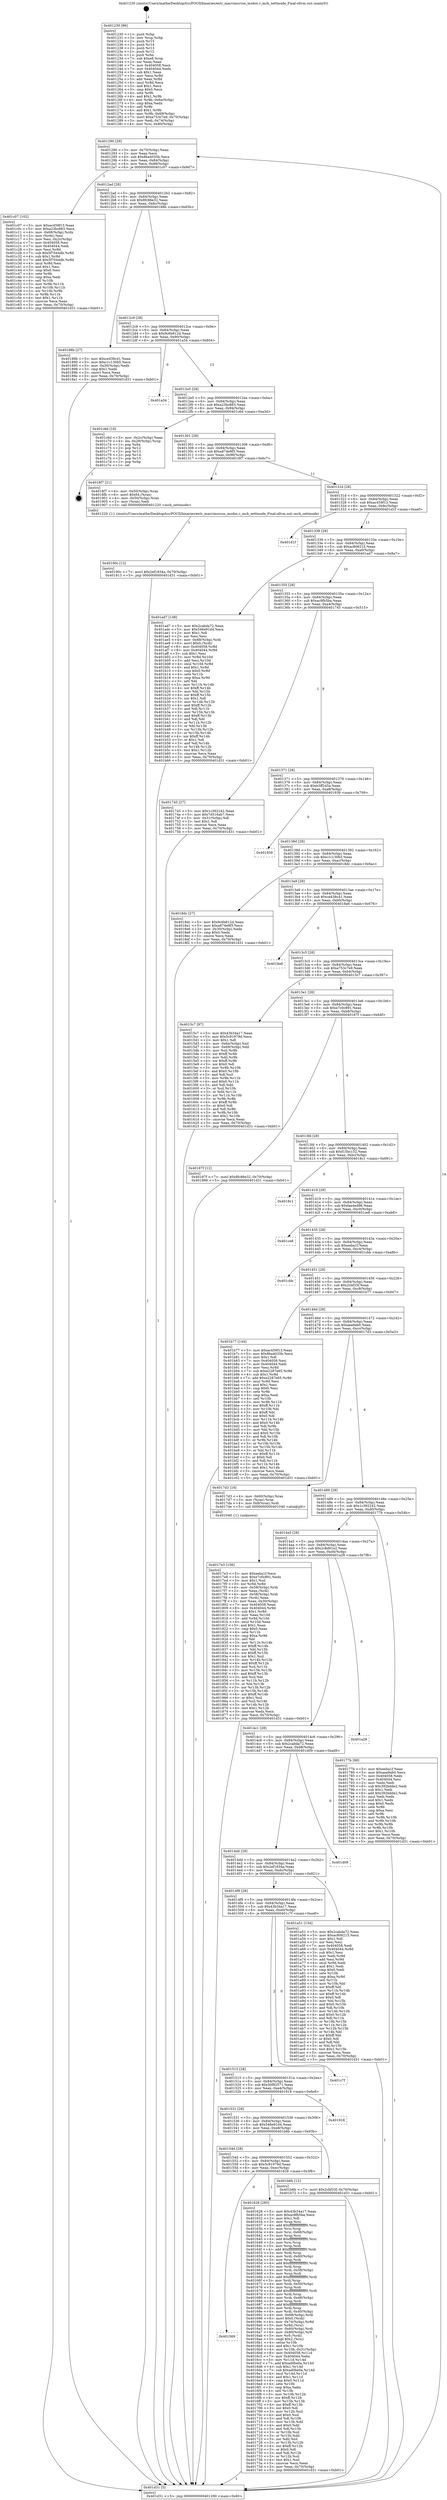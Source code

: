 digraph "0x401230" {
  label = "0x401230 (/mnt/c/Users/mathe/Desktop/tcc/POCII/binaries/extr_macvimsrcos_msdos.c_mch_settmode_Final-ollvm.out::main(0))"
  labelloc = "t"
  node[shape=record]

  Entry [label="",width=0.3,height=0.3,shape=circle,fillcolor=black,style=filled]
  "0x401290" [label="{
     0x401290 [29]\l
     | [instrs]\l
     &nbsp;&nbsp;0x401290 \<+3\>: mov -0x70(%rbp),%eax\l
     &nbsp;&nbsp;0x401293 \<+2\>: mov %eax,%ecx\l
     &nbsp;&nbsp;0x401295 \<+6\>: sub $0x8ba4035b,%ecx\l
     &nbsp;&nbsp;0x40129b \<+6\>: mov %eax,-0x84(%rbp)\l
     &nbsp;&nbsp;0x4012a1 \<+6\>: mov %ecx,-0x88(%rbp)\l
     &nbsp;&nbsp;0x4012a7 \<+6\>: je 0000000000401c07 \<main+0x9d7\>\l
  }"]
  "0x401c07" [label="{
     0x401c07 [102]\l
     | [instrs]\l
     &nbsp;&nbsp;0x401c07 \<+5\>: mov $0xac459f13,%eax\l
     &nbsp;&nbsp;0x401c0c \<+5\>: mov $0xa23bc883,%ecx\l
     &nbsp;&nbsp;0x401c11 \<+4\>: mov -0x68(%rbp),%rdx\l
     &nbsp;&nbsp;0x401c15 \<+2\>: mov (%rdx),%esi\l
     &nbsp;&nbsp;0x401c17 \<+3\>: mov %esi,-0x2c(%rbp)\l
     &nbsp;&nbsp;0x401c1a \<+7\>: mov 0x404058,%esi\l
     &nbsp;&nbsp;0x401c21 \<+7\>: mov 0x404044,%edi\l
     &nbsp;&nbsp;0x401c28 \<+3\>: mov %esi,%r8d\l
     &nbsp;&nbsp;0x401c2b \<+7\>: sub $0x5f7044db,%r8d\l
     &nbsp;&nbsp;0x401c32 \<+4\>: sub $0x1,%r8d\l
     &nbsp;&nbsp;0x401c36 \<+7\>: add $0x5f7044db,%r8d\l
     &nbsp;&nbsp;0x401c3d \<+4\>: imul %r8d,%esi\l
     &nbsp;&nbsp;0x401c41 \<+3\>: and $0x1,%esi\l
     &nbsp;&nbsp;0x401c44 \<+3\>: cmp $0x0,%esi\l
     &nbsp;&nbsp;0x401c47 \<+4\>: sete %r9b\l
     &nbsp;&nbsp;0x401c4b \<+3\>: cmp $0xa,%edi\l
     &nbsp;&nbsp;0x401c4e \<+4\>: setl %r10b\l
     &nbsp;&nbsp;0x401c52 \<+3\>: mov %r9b,%r11b\l
     &nbsp;&nbsp;0x401c55 \<+3\>: and %r10b,%r11b\l
     &nbsp;&nbsp;0x401c58 \<+3\>: xor %r10b,%r9b\l
     &nbsp;&nbsp;0x401c5b \<+3\>: or %r9b,%r11b\l
     &nbsp;&nbsp;0x401c5e \<+4\>: test $0x1,%r11b\l
     &nbsp;&nbsp;0x401c62 \<+3\>: cmovne %ecx,%eax\l
     &nbsp;&nbsp;0x401c65 \<+3\>: mov %eax,-0x70(%rbp)\l
     &nbsp;&nbsp;0x401c68 \<+5\>: jmp 0000000000401d31 \<main+0xb01\>\l
  }"]
  "0x4012ad" [label="{
     0x4012ad [28]\l
     | [instrs]\l
     &nbsp;&nbsp;0x4012ad \<+5\>: jmp 00000000004012b2 \<main+0x82\>\l
     &nbsp;&nbsp;0x4012b2 \<+6\>: mov -0x84(%rbp),%eax\l
     &nbsp;&nbsp;0x4012b8 \<+5\>: sub $0x8fc86e32,%eax\l
     &nbsp;&nbsp;0x4012bd \<+6\>: mov %eax,-0x8c(%rbp)\l
     &nbsp;&nbsp;0x4012c3 \<+6\>: je 000000000040188b \<main+0x65b\>\l
  }"]
  Exit [label="",width=0.3,height=0.3,shape=circle,fillcolor=black,style=filled,peripheries=2]
  "0x40188b" [label="{
     0x40188b [27]\l
     | [instrs]\l
     &nbsp;&nbsp;0x40188b \<+5\>: mov $0xce438c41,%eax\l
     &nbsp;&nbsp;0x401890 \<+5\>: mov $0xc1c130b5,%ecx\l
     &nbsp;&nbsp;0x401895 \<+3\>: mov -0x30(%rbp),%edx\l
     &nbsp;&nbsp;0x401898 \<+3\>: cmp $0x1,%edx\l
     &nbsp;&nbsp;0x40189b \<+3\>: cmovl %ecx,%eax\l
     &nbsp;&nbsp;0x40189e \<+3\>: mov %eax,-0x70(%rbp)\l
     &nbsp;&nbsp;0x4018a1 \<+5\>: jmp 0000000000401d31 \<main+0xb01\>\l
  }"]
  "0x4012c9" [label="{
     0x4012c9 [28]\l
     | [instrs]\l
     &nbsp;&nbsp;0x4012c9 \<+5\>: jmp 00000000004012ce \<main+0x9e\>\l
     &nbsp;&nbsp;0x4012ce \<+6\>: mov -0x84(%rbp),%eax\l
     &nbsp;&nbsp;0x4012d4 \<+5\>: sub $0x9c6b812d,%eax\l
     &nbsp;&nbsp;0x4012d9 \<+6\>: mov %eax,-0x90(%rbp)\l
     &nbsp;&nbsp;0x4012df \<+6\>: je 0000000000401a34 \<main+0x804\>\l
  }"]
  "0x40190c" [label="{
     0x40190c [12]\l
     | [instrs]\l
     &nbsp;&nbsp;0x40190c \<+7\>: movl $0x2ef1834a,-0x70(%rbp)\l
     &nbsp;&nbsp;0x401913 \<+5\>: jmp 0000000000401d31 \<main+0xb01\>\l
  }"]
  "0x401a34" [label="{
     0x401a34\l
  }", style=dashed]
  "0x4012e5" [label="{
     0x4012e5 [28]\l
     | [instrs]\l
     &nbsp;&nbsp;0x4012e5 \<+5\>: jmp 00000000004012ea \<main+0xba\>\l
     &nbsp;&nbsp;0x4012ea \<+6\>: mov -0x84(%rbp),%eax\l
     &nbsp;&nbsp;0x4012f0 \<+5\>: sub $0xa23bc883,%eax\l
     &nbsp;&nbsp;0x4012f5 \<+6\>: mov %eax,-0x94(%rbp)\l
     &nbsp;&nbsp;0x4012fb \<+6\>: je 0000000000401c6d \<main+0xa3d\>\l
  }"]
  "0x4017e3" [label="{
     0x4017e3 [156]\l
     | [instrs]\l
     &nbsp;&nbsp;0x4017e3 \<+5\>: mov $0xeeba1f,%ecx\l
     &nbsp;&nbsp;0x4017e8 \<+5\>: mov $0xe7c0c891,%edx\l
     &nbsp;&nbsp;0x4017ed \<+3\>: mov $0x1,%sil\l
     &nbsp;&nbsp;0x4017f0 \<+3\>: xor %r8d,%r8d\l
     &nbsp;&nbsp;0x4017f3 \<+4\>: mov -0x58(%rbp),%rdi\l
     &nbsp;&nbsp;0x4017f7 \<+2\>: mov %eax,(%rdi)\l
     &nbsp;&nbsp;0x4017f9 \<+4\>: mov -0x58(%rbp),%rdi\l
     &nbsp;&nbsp;0x4017fd \<+2\>: mov (%rdi),%eax\l
     &nbsp;&nbsp;0x4017ff \<+3\>: mov %eax,-0x30(%rbp)\l
     &nbsp;&nbsp;0x401802 \<+7\>: mov 0x404058,%eax\l
     &nbsp;&nbsp;0x401809 \<+8\>: mov 0x404044,%r9d\l
     &nbsp;&nbsp;0x401811 \<+4\>: sub $0x1,%r8d\l
     &nbsp;&nbsp;0x401815 \<+3\>: mov %eax,%r10d\l
     &nbsp;&nbsp;0x401818 \<+3\>: add %r8d,%r10d\l
     &nbsp;&nbsp;0x40181b \<+4\>: imul %r10d,%eax\l
     &nbsp;&nbsp;0x40181f \<+3\>: and $0x1,%eax\l
     &nbsp;&nbsp;0x401822 \<+3\>: cmp $0x0,%eax\l
     &nbsp;&nbsp;0x401825 \<+4\>: sete %r11b\l
     &nbsp;&nbsp;0x401829 \<+4\>: cmp $0xa,%r9d\l
     &nbsp;&nbsp;0x40182d \<+3\>: setl %bl\l
     &nbsp;&nbsp;0x401830 \<+3\>: mov %r11b,%r14b\l
     &nbsp;&nbsp;0x401833 \<+4\>: xor $0xff,%r14b\l
     &nbsp;&nbsp;0x401837 \<+3\>: mov %bl,%r15b\l
     &nbsp;&nbsp;0x40183a \<+4\>: xor $0xff,%r15b\l
     &nbsp;&nbsp;0x40183e \<+4\>: xor $0x1,%sil\l
     &nbsp;&nbsp;0x401842 \<+3\>: mov %r14b,%r12b\l
     &nbsp;&nbsp;0x401845 \<+4\>: and $0xff,%r12b\l
     &nbsp;&nbsp;0x401849 \<+3\>: and %sil,%r11b\l
     &nbsp;&nbsp;0x40184c \<+3\>: mov %r15b,%r13b\l
     &nbsp;&nbsp;0x40184f \<+4\>: and $0xff,%r13b\l
     &nbsp;&nbsp;0x401853 \<+3\>: and %sil,%bl\l
     &nbsp;&nbsp;0x401856 \<+3\>: or %r11b,%r12b\l
     &nbsp;&nbsp;0x401859 \<+3\>: or %bl,%r13b\l
     &nbsp;&nbsp;0x40185c \<+3\>: xor %r13b,%r12b\l
     &nbsp;&nbsp;0x40185f \<+3\>: or %r15b,%r14b\l
     &nbsp;&nbsp;0x401862 \<+4\>: xor $0xff,%r14b\l
     &nbsp;&nbsp;0x401866 \<+4\>: or $0x1,%sil\l
     &nbsp;&nbsp;0x40186a \<+3\>: and %sil,%r14b\l
     &nbsp;&nbsp;0x40186d \<+3\>: or %r14b,%r12b\l
     &nbsp;&nbsp;0x401870 \<+4\>: test $0x1,%r12b\l
     &nbsp;&nbsp;0x401874 \<+3\>: cmovne %edx,%ecx\l
     &nbsp;&nbsp;0x401877 \<+3\>: mov %ecx,-0x70(%rbp)\l
     &nbsp;&nbsp;0x40187a \<+5\>: jmp 0000000000401d31 \<main+0xb01\>\l
  }"]
  "0x401c6d" [label="{
     0x401c6d [18]\l
     | [instrs]\l
     &nbsp;&nbsp;0x401c6d \<+3\>: mov -0x2c(%rbp),%eax\l
     &nbsp;&nbsp;0x401c70 \<+4\>: lea -0x28(%rbp),%rsp\l
     &nbsp;&nbsp;0x401c74 \<+1\>: pop %rbx\l
     &nbsp;&nbsp;0x401c75 \<+2\>: pop %r12\l
     &nbsp;&nbsp;0x401c77 \<+2\>: pop %r13\l
     &nbsp;&nbsp;0x401c79 \<+2\>: pop %r14\l
     &nbsp;&nbsp;0x401c7b \<+2\>: pop %r15\l
     &nbsp;&nbsp;0x401c7d \<+1\>: pop %rbp\l
     &nbsp;&nbsp;0x401c7e \<+1\>: ret\l
  }"]
  "0x401301" [label="{
     0x401301 [28]\l
     | [instrs]\l
     &nbsp;&nbsp;0x401301 \<+5\>: jmp 0000000000401306 \<main+0xd6\>\l
     &nbsp;&nbsp;0x401306 \<+6\>: mov -0x84(%rbp),%eax\l
     &nbsp;&nbsp;0x40130c \<+5\>: sub $0xa874e9f3,%eax\l
     &nbsp;&nbsp;0x401311 \<+6\>: mov %eax,-0x98(%rbp)\l
     &nbsp;&nbsp;0x401317 \<+6\>: je 00000000004018f7 \<main+0x6c7\>\l
  }"]
  "0x401569" [label="{
     0x401569\l
  }", style=dashed]
  "0x4018f7" [label="{
     0x4018f7 [21]\l
     | [instrs]\l
     &nbsp;&nbsp;0x4018f7 \<+4\>: mov -0x50(%rbp),%rax\l
     &nbsp;&nbsp;0x4018fb \<+6\>: movl $0x64,(%rax)\l
     &nbsp;&nbsp;0x401901 \<+4\>: mov -0x50(%rbp),%rax\l
     &nbsp;&nbsp;0x401905 \<+2\>: mov (%rax),%edi\l
     &nbsp;&nbsp;0x401907 \<+5\>: call 0000000000401220 \<mch_settmode\>\l
     | [calls]\l
     &nbsp;&nbsp;0x401220 \{1\} (/mnt/c/Users/mathe/Desktop/tcc/POCII/binaries/extr_macvimsrcos_msdos.c_mch_settmode_Final-ollvm.out::mch_settmode)\l
  }"]
  "0x40131d" [label="{
     0x40131d [28]\l
     | [instrs]\l
     &nbsp;&nbsp;0x40131d \<+5\>: jmp 0000000000401322 \<main+0xf2\>\l
     &nbsp;&nbsp;0x401322 \<+6\>: mov -0x84(%rbp),%eax\l
     &nbsp;&nbsp;0x401328 \<+5\>: sub $0xac459f13,%eax\l
     &nbsp;&nbsp;0x40132d \<+6\>: mov %eax,-0x9c(%rbp)\l
     &nbsp;&nbsp;0x401333 \<+6\>: je 0000000000401d1f \<main+0xaef\>\l
  }"]
  "0x401628" [label="{
     0x401628 [285]\l
     | [instrs]\l
     &nbsp;&nbsp;0x401628 \<+5\>: mov $0x43b34a17,%eax\l
     &nbsp;&nbsp;0x40162d \<+5\>: mov $0xac9fb5ba,%ecx\l
     &nbsp;&nbsp;0x401632 \<+2\>: mov $0x1,%dl\l
     &nbsp;&nbsp;0x401634 \<+3\>: mov %rsp,%rsi\l
     &nbsp;&nbsp;0x401637 \<+4\>: add $0xfffffffffffffff0,%rsi\l
     &nbsp;&nbsp;0x40163b \<+3\>: mov %rsi,%rsp\l
     &nbsp;&nbsp;0x40163e \<+4\>: mov %rsi,-0x68(%rbp)\l
     &nbsp;&nbsp;0x401642 \<+3\>: mov %rsp,%rsi\l
     &nbsp;&nbsp;0x401645 \<+4\>: add $0xfffffffffffffff0,%rsi\l
     &nbsp;&nbsp;0x401649 \<+3\>: mov %rsi,%rsp\l
     &nbsp;&nbsp;0x40164c \<+3\>: mov %rsp,%rdi\l
     &nbsp;&nbsp;0x40164f \<+4\>: add $0xfffffffffffffff0,%rdi\l
     &nbsp;&nbsp;0x401653 \<+3\>: mov %rdi,%rsp\l
     &nbsp;&nbsp;0x401656 \<+4\>: mov %rdi,-0x60(%rbp)\l
     &nbsp;&nbsp;0x40165a \<+3\>: mov %rsp,%rdi\l
     &nbsp;&nbsp;0x40165d \<+4\>: add $0xfffffffffffffff0,%rdi\l
     &nbsp;&nbsp;0x401661 \<+3\>: mov %rdi,%rsp\l
     &nbsp;&nbsp;0x401664 \<+4\>: mov %rdi,-0x58(%rbp)\l
     &nbsp;&nbsp;0x401668 \<+3\>: mov %rsp,%rdi\l
     &nbsp;&nbsp;0x40166b \<+4\>: add $0xfffffffffffffff0,%rdi\l
     &nbsp;&nbsp;0x40166f \<+3\>: mov %rdi,%rsp\l
     &nbsp;&nbsp;0x401672 \<+4\>: mov %rdi,-0x50(%rbp)\l
     &nbsp;&nbsp;0x401676 \<+3\>: mov %rsp,%rdi\l
     &nbsp;&nbsp;0x401679 \<+4\>: add $0xfffffffffffffff0,%rdi\l
     &nbsp;&nbsp;0x40167d \<+3\>: mov %rdi,%rsp\l
     &nbsp;&nbsp;0x401680 \<+4\>: mov %rdi,-0x48(%rbp)\l
     &nbsp;&nbsp;0x401684 \<+3\>: mov %rsp,%rdi\l
     &nbsp;&nbsp;0x401687 \<+4\>: add $0xfffffffffffffff0,%rdi\l
     &nbsp;&nbsp;0x40168b \<+3\>: mov %rdi,%rsp\l
     &nbsp;&nbsp;0x40168e \<+4\>: mov %rdi,-0x40(%rbp)\l
     &nbsp;&nbsp;0x401692 \<+4\>: mov -0x68(%rbp),%rdi\l
     &nbsp;&nbsp;0x401696 \<+6\>: movl $0x0,(%rdi)\l
     &nbsp;&nbsp;0x40169c \<+4\>: mov -0x74(%rbp),%r8d\l
     &nbsp;&nbsp;0x4016a0 \<+3\>: mov %r8d,(%rsi)\l
     &nbsp;&nbsp;0x4016a3 \<+4\>: mov -0x60(%rbp),%rdi\l
     &nbsp;&nbsp;0x4016a7 \<+4\>: mov -0x80(%rbp),%r9\l
     &nbsp;&nbsp;0x4016ab \<+3\>: mov %r9,(%rdi)\l
     &nbsp;&nbsp;0x4016ae \<+3\>: cmpl $0x2,(%rsi)\l
     &nbsp;&nbsp;0x4016b1 \<+4\>: setne %r10b\l
     &nbsp;&nbsp;0x4016b5 \<+4\>: and $0x1,%r10b\l
     &nbsp;&nbsp;0x4016b9 \<+4\>: mov %r10b,-0x31(%rbp)\l
     &nbsp;&nbsp;0x4016bd \<+8\>: mov 0x404058,%r11d\l
     &nbsp;&nbsp;0x4016c5 \<+7\>: mov 0x404044,%ebx\l
     &nbsp;&nbsp;0x4016cc \<+3\>: mov %r11d,%r14d\l
     &nbsp;&nbsp;0x4016cf \<+7\>: add $0xad0be0a,%r14d\l
     &nbsp;&nbsp;0x4016d6 \<+4\>: sub $0x1,%r14d\l
     &nbsp;&nbsp;0x4016da \<+7\>: sub $0xad0be0a,%r14d\l
     &nbsp;&nbsp;0x4016e1 \<+4\>: imul %r14d,%r11d\l
     &nbsp;&nbsp;0x4016e5 \<+4\>: and $0x1,%r11d\l
     &nbsp;&nbsp;0x4016e9 \<+4\>: cmp $0x0,%r11d\l
     &nbsp;&nbsp;0x4016ed \<+4\>: sete %r10b\l
     &nbsp;&nbsp;0x4016f1 \<+3\>: cmp $0xa,%ebx\l
     &nbsp;&nbsp;0x4016f4 \<+4\>: setl %r15b\l
     &nbsp;&nbsp;0x4016f8 \<+3\>: mov %r10b,%r12b\l
     &nbsp;&nbsp;0x4016fb \<+4\>: xor $0xff,%r12b\l
     &nbsp;&nbsp;0x4016ff \<+3\>: mov %r15b,%r13b\l
     &nbsp;&nbsp;0x401702 \<+4\>: xor $0xff,%r13b\l
     &nbsp;&nbsp;0x401706 \<+3\>: xor $0x0,%dl\l
     &nbsp;&nbsp;0x401709 \<+3\>: mov %r12b,%sil\l
     &nbsp;&nbsp;0x40170c \<+4\>: and $0x0,%sil\l
     &nbsp;&nbsp;0x401710 \<+3\>: and %dl,%r10b\l
     &nbsp;&nbsp;0x401713 \<+3\>: mov %r13b,%dil\l
     &nbsp;&nbsp;0x401716 \<+4\>: and $0x0,%dil\l
     &nbsp;&nbsp;0x40171a \<+3\>: and %dl,%r15b\l
     &nbsp;&nbsp;0x40171d \<+3\>: or %r10b,%sil\l
     &nbsp;&nbsp;0x401720 \<+3\>: or %r15b,%dil\l
     &nbsp;&nbsp;0x401723 \<+3\>: xor %dil,%sil\l
     &nbsp;&nbsp;0x401726 \<+3\>: or %r13b,%r12b\l
     &nbsp;&nbsp;0x401729 \<+4\>: xor $0xff,%r12b\l
     &nbsp;&nbsp;0x40172d \<+3\>: or $0x0,%dl\l
     &nbsp;&nbsp;0x401730 \<+3\>: and %dl,%r12b\l
     &nbsp;&nbsp;0x401733 \<+3\>: or %r12b,%sil\l
     &nbsp;&nbsp;0x401736 \<+4\>: test $0x1,%sil\l
     &nbsp;&nbsp;0x40173a \<+3\>: cmovne %ecx,%eax\l
     &nbsp;&nbsp;0x40173d \<+3\>: mov %eax,-0x70(%rbp)\l
     &nbsp;&nbsp;0x401740 \<+5\>: jmp 0000000000401d31 \<main+0xb01\>\l
  }"]
  "0x401d1f" [label="{
     0x401d1f\l
  }", style=dashed]
  "0x401339" [label="{
     0x401339 [28]\l
     | [instrs]\l
     &nbsp;&nbsp;0x401339 \<+5\>: jmp 000000000040133e \<main+0x10e\>\l
     &nbsp;&nbsp;0x40133e \<+6\>: mov -0x84(%rbp),%eax\l
     &nbsp;&nbsp;0x401344 \<+5\>: sub $0xac806215,%eax\l
     &nbsp;&nbsp;0x401349 \<+6\>: mov %eax,-0xa0(%rbp)\l
     &nbsp;&nbsp;0x40134f \<+6\>: je 0000000000401ad7 \<main+0x8a7\>\l
  }"]
  "0x40154d" [label="{
     0x40154d [28]\l
     | [instrs]\l
     &nbsp;&nbsp;0x40154d \<+5\>: jmp 0000000000401552 \<main+0x322\>\l
     &nbsp;&nbsp;0x401552 \<+6\>: mov -0x84(%rbp),%eax\l
     &nbsp;&nbsp;0x401558 \<+5\>: sub $0x5c91979d,%eax\l
     &nbsp;&nbsp;0x40155d \<+6\>: mov %eax,-0xec(%rbp)\l
     &nbsp;&nbsp;0x401563 \<+6\>: je 0000000000401628 \<main+0x3f8\>\l
  }"]
  "0x401ad7" [label="{
     0x401ad7 [148]\l
     | [instrs]\l
     &nbsp;&nbsp;0x401ad7 \<+5\>: mov $0x2cabda72,%eax\l
     &nbsp;&nbsp;0x401adc \<+5\>: mov $0x546e91d4,%ecx\l
     &nbsp;&nbsp;0x401ae1 \<+2\>: mov $0x1,%dl\l
     &nbsp;&nbsp;0x401ae3 \<+2\>: xor %esi,%esi\l
     &nbsp;&nbsp;0x401ae5 \<+4\>: mov -0x68(%rbp),%rdi\l
     &nbsp;&nbsp;0x401ae9 \<+6\>: movl $0x0,(%rdi)\l
     &nbsp;&nbsp;0x401aef \<+8\>: mov 0x404058,%r8d\l
     &nbsp;&nbsp;0x401af7 \<+8\>: mov 0x404044,%r9d\l
     &nbsp;&nbsp;0x401aff \<+3\>: sub $0x1,%esi\l
     &nbsp;&nbsp;0x401b02 \<+3\>: mov %r8d,%r10d\l
     &nbsp;&nbsp;0x401b05 \<+3\>: add %esi,%r10d\l
     &nbsp;&nbsp;0x401b08 \<+4\>: imul %r10d,%r8d\l
     &nbsp;&nbsp;0x401b0c \<+4\>: and $0x1,%r8d\l
     &nbsp;&nbsp;0x401b10 \<+4\>: cmp $0x0,%r8d\l
     &nbsp;&nbsp;0x401b14 \<+4\>: sete %r11b\l
     &nbsp;&nbsp;0x401b18 \<+4\>: cmp $0xa,%r9d\l
     &nbsp;&nbsp;0x401b1c \<+3\>: setl %bl\l
     &nbsp;&nbsp;0x401b1f \<+3\>: mov %r11b,%r14b\l
     &nbsp;&nbsp;0x401b22 \<+4\>: xor $0xff,%r14b\l
     &nbsp;&nbsp;0x401b26 \<+3\>: mov %bl,%r15b\l
     &nbsp;&nbsp;0x401b29 \<+4\>: xor $0xff,%r15b\l
     &nbsp;&nbsp;0x401b2d \<+3\>: xor $0x1,%dl\l
     &nbsp;&nbsp;0x401b30 \<+3\>: mov %r14b,%r12b\l
     &nbsp;&nbsp;0x401b33 \<+4\>: and $0xff,%r12b\l
     &nbsp;&nbsp;0x401b37 \<+3\>: and %dl,%r11b\l
     &nbsp;&nbsp;0x401b3a \<+3\>: mov %r15b,%r13b\l
     &nbsp;&nbsp;0x401b3d \<+4\>: and $0xff,%r13b\l
     &nbsp;&nbsp;0x401b41 \<+2\>: and %dl,%bl\l
     &nbsp;&nbsp;0x401b43 \<+3\>: or %r11b,%r12b\l
     &nbsp;&nbsp;0x401b46 \<+3\>: or %bl,%r13b\l
     &nbsp;&nbsp;0x401b49 \<+3\>: xor %r13b,%r12b\l
     &nbsp;&nbsp;0x401b4c \<+3\>: or %r15b,%r14b\l
     &nbsp;&nbsp;0x401b4f \<+4\>: xor $0xff,%r14b\l
     &nbsp;&nbsp;0x401b53 \<+3\>: or $0x1,%dl\l
     &nbsp;&nbsp;0x401b56 \<+3\>: and %dl,%r14b\l
     &nbsp;&nbsp;0x401b59 \<+3\>: or %r14b,%r12b\l
     &nbsp;&nbsp;0x401b5c \<+4\>: test $0x1,%r12b\l
     &nbsp;&nbsp;0x401b60 \<+3\>: cmovne %ecx,%eax\l
     &nbsp;&nbsp;0x401b63 \<+3\>: mov %eax,-0x70(%rbp)\l
     &nbsp;&nbsp;0x401b66 \<+5\>: jmp 0000000000401d31 \<main+0xb01\>\l
  }"]
  "0x401355" [label="{
     0x401355 [28]\l
     | [instrs]\l
     &nbsp;&nbsp;0x401355 \<+5\>: jmp 000000000040135a \<main+0x12a\>\l
     &nbsp;&nbsp;0x40135a \<+6\>: mov -0x84(%rbp),%eax\l
     &nbsp;&nbsp;0x401360 \<+5\>: sub $0xac9fb5ba,%eax\l
     &nbsp;&nbsp;0x401365 \<+6\>: mov %eax,-0xa4(%rbp)\l
     &nbsp;&nbsp;0x40136b \<+6\>: je 0000000000401745 \<main+0x515\>\l
  }"]
  "0x401b6b" [label="{
     0x401b6b [12]\l
     | [instrs]\l
     &nbsp;&nbsp;0x401b6b \<+7\>: movl $0x2cbf33f,-0x70(%rbp)\l
     &nbsp;&nbsp;0x401b72 \<+5\>: jmp 0000000000401d31 \<main+0xb01\>\l
  }"]
  "0x401745" [label="{
     0x401745 [27]\l
     | [instrs]\l
     &nbsp;&nbsp;0x401745 \<+5\>: mov $0x1c392242,%eax\l
     &nbsp;&nbsp;0x40174a \<+5\>: mov $0x7d516ab7,%ecx\l
     &nbsp;&nbsp;0x40174f \<+3\>: mov -0x31(%rbp),%dl\l
     &nbsp;&nbsp;0x401752 \<+3\>: test $0x1,%dl\l
     &nbsp;&nbsp;0x401755 \<+3\>: cmovne %ecx,%eax\l
     &nbsp;&nbsp;0x401758 \<+3\>: mov %eax,-0x70(%rbp)\l
     &nbsp;&nbsp;0x40175b \<+5\>: jmp 0000000000401d31 \<main+0xb01\>\l
  }"]
  "0x401371" [label="{
     0x401371 [28]\l
     | [instrs]\l
     &nbsp;&nbsp;0x401371 \<+5\>: jmp 0000000000401376 \<main+0x146\>\l
     &nbsp;&nbsp;0x401376 \<+6\>: mov -0x84(%rbp),%eax\l
     &nbsp;&nbsp;0x40137c \<+5\>: sub $0xb3ff245a,%eax\l
     &nbsp;&nbsp;0x401381 \<+6\>: mov %eax,-0xa8(%rbp)\l
     &nbsp;&nbsp;0x401387 \<+6\>: je 0000000000401939 \<main+0x709\>\l
  }"]
  "0x401531" [label="{
     0x401531 [28]\l
     | [instrs]\l
     &nbsp;&nbsp;0x401531 \<+5\>: jmp 0000000000401536 \<main+0x306\>\l
     &nbsp;&nbsp;0x401536 \<+6\>: mov -0x84(%rbp),%eax\l
     &nbsp;&nbsp;0x40153c \<+5\>: sub $0x546e91d4,%eax\l
     &nbsp;&nbsp;0x401541 \<+6\>: mov %eax,-0xe8(%rbp)\l
     &nbsp;&nbsp;0x401547 \<+6\>: je 0000000000401b6b \<main+0x93b\>\l
  }"]
  "0x401939" [label="{
     0x401939\l
  }", style=dashed]
  "0x40138d" [label="{
     0x40138d [28]\l
     | [instrs]\l
     &nbsp;&nbsp;0x40138d \<+5\>: jmp 0000000000401392 \<main+0x162\>\l
     &nbsp;&nbsp;0x401392 \<+6\>: mov -0x84(%rbp),%eax\l
     &nbsp;&nbsp;0x401398 \<+5\>: sub $0xc1c130b5,%eax\l
     &nbsp;&nbsp;0x40139d \<+6\>: mov %eax,-0xac(%rbp)\l
     &nbsp;&nbsp;0x4013a3 \<+6\>: je 00000000004018dc \<main+0x6ac\>\l
  }"]
  "0x401918" [label="{
     0x401918\l
  }", style=dashed]
  "0x4018dc" [label="{
     0x4018dc [27]\l
     | [instrs]\l
     &nbsp;&nbsp;0x4018dc \<+5\>: mov $0x9c6b812d,%eax\l
     &nbsp;&nbsp;0x4018e1 \<+5\>: mov $0xa874e9f3,%ecx\l
     &nbsp;&nbsp;0x4018e6 \<+3\>: mov -0x30(%rbp),%edx\l
     &nbsp;&nbsp;0x4018e9 \<+3\>: cmp $0x0,%edx\l
     &nbsp;&nbsp;0x4018ec \<+3\>: cmove %ecx,%eax\l
     &nbsp;&nbsp;0x4018ef \<+3\>: mov %eax,-0x70(%rbp)\l
     &nbsp;&nbsp;0x4018f2 \<+5\>: jmp 0000000000401d31 \<main+0xb01\>\l
  }"]
  "0x4013a9" [label="{
     0x4013a9 [28]\l
     | [instrs]\l
     &nbsp;&nbsp;0x4013a9 \<+5\>: jmp 00000000004013ae \<main+0x17e\>\l
     &nbsp;&nbsp;0x4013ae \<+6\>: mov -0x84(%rbp),%eax\l
     &nbsp;&nbsp;0x4013b4 \<+5\>: sub $0xce438c41,%eax\l
     &nbsp;&nbsp;0x4013b9 \<+6\>: mov %eax,-0xb0(%rbp)\l
     &nbsp;&nbsp;0x4013bf \<+6\>: je 00000000004018a6 \<main+0x676\>\l
  }"]
  "0x401515" [label="{
     0x401515 [28]\l
     | [instrs]\l
     &nbsp;&nbsp;0x401515 \<+5\>: jmp 000000000040151a \<main+0x2ea\>\l
     &nbsp;&nbsp;0x40151a \<+6\>: mov -0x84(%rbp),%eax\l
     &nbsp;&nbsp;0x401520 \<+5\>: sub $0x50f92571,%eax\l
     &nbsp;&nbsp;0x401525 \<+6\>: mov %eax,-0xe4(%rbp)\l
     &nbsp;&nbsp;0x40152b \<+6\>: je 0000000000401918 \<main+0x6e8\>\l
  }"]
  "0x4018a6" [label="{
     0x4018a6\l
  }", style=dashed]
  "0x4013c5" [label="{
     0x4013c5 [28]\l
     | [instrs]\l
     &nbsp;&nbsp;0x4013c5 \<+5\>: jmp 00000000004013ca \<main+0x19a\>\l
     &nbsp;&nbsp;0x4013ca \<+6\>: mov -0x84(%rbp),%eax\l
     &nbsp;&nbsp;0x4013d0 \<+5\>: sub $0xe753c7e9,%eax\l
     &nbsp;&nbsp;0x4013d5 \<+6\>: mov %eax,-0xb4(%rbp)\l
     &nbsp;&nbsp;0x4013db \<+6\>: je 00000000004015c7 \<main+0x397\>\l
  }"]
  "0x401c7f" [label="{
     0x401c7f\l
  }", style=dashed]
  "0x4015c7" [label="{
     0x4015c7 [97]\l
     | [instrs]\l
     &nbsp;&nbsp;0x4015c7 \<+5\>: mov $0x43b34a17,%eax\l
     &nbsp;&nbsp;0x4015cc \<+5\>: mov $0x5c91979d,%ecx\l
     &nbsp;&nbsp;0x4015d1 \<+2\>: mov $0x1,%dl\l
     &nbsp;&nbsp;0x4015d3 \<+4\>: mov -0x6a(%rbp),%sil\l
     &nbsp;&nbsp;0x4015d7 \<+4\>: mov -0x69(%rbp),%dil\l
     &nbsp;&nbsp;0x4015db \<+3\>: mov %sil,%r8b\l
     &nbsp;&nbsp;0x4015de \<+4\>: xor $0xff,%r8b\l
     &nbsp;&nbsp;0x4015e2 \<+3\>: mov %dil,%r9b\l
     &nbsp;&nbsp;0x4015e5 \<+4\>: xor $0xff,%r9b\l
     &nbsp;&nbsp;0x4015e9 \<+3\>: xor $0x0,%dl\l
     &nbsp;&nbsp;0x4015ec \<+3\>: mov %r8b,%r10b\l
     &nbsp;&nbsp;0x4015ef \<+4\>: and $0x0,%r10b\l
     &nbsp;&nbsp;0x4015f3 \<+3\>: and %dl,%sil\l
     &nbsp;&nbsp;0x4015f6 \<+3\>: mov %r9b,%r11b\l
     &nbsp;&nbsp;0x4015f9 \<+4\>: and $0x0,%r11b\l
     &nbsp;&nbsp;0x4015fd \<+3\>: and %dl,%dil\l
     &nbsp;&nbsp;0x401600 \<+3\>: or %sil,%r10b\l
     &nbsp;&nbsp;0x401603 \<+3\>: or %dil,%r11b\l
     &nbsp;&nbsp;0x401606 \<+3\>: xor %r11b,%r10b\l
     &nbsp;&nbsp;0x401609 \<+3\>: or %r9b,%r8b\l
     &nbsp;&nbsp;0x40160c \<+4\>: xor $0xff,%r8b\l
     &nbsp;&nbsp;0x401610 \<+3\>: or $0x0,%dl\l
     &nbsp;&nbsp;0x401613 \<+3\>: and %dl,%r8b\l
     &nbsp;&nbsp;0x401616 \<+3\>: or %r8b,%r10b\l
     &nbsp;&nbsp;0x401619 \<+4\>: test $0x1,%r10b\l
     &nbsp;&nbsp;0x40161d \<+3\>: cmovne %ecx,%eax\l
     &nbsp;&nbsp;0x401620 \<+3\>: mov %eax,-0x70(%rbp)\l
     &nbsp;&nbsp;0x401623 \<+5\>: jmp 0000000000401d31 \<main+0xb01\>\l
  }"]
  "0x4013e1" [label="{
     0x4013e1 [28]\l
     | [instrs]\l
     &nbsp;&nbsp;0x4013e1 \<+5\>: jmp 00000000004013e6 \<main+0x1b6\>\l
     &nbsp;&nbsp;0x4013e6 \<+6\>: mov -0x84(%rbp),%eax\l
     &nbsp;&nbsp;0x4013ec \<+5\>: sub $0xe7c0c891,%eax\l
     &nbsp;&nbsp;0x4013f1 \<+6\>: mov %eax,-0xb8(%rbp)\l
     &nbsp;&nbsp;0x4013f7 \<+6\>: je 000000000040187f \<main+0x64f\>\l
  }"]
  "0x401d31" [label="{
     0x401d31 [5]\l
     | [instrs]\l
     &nbsp;&nbsp;0x401d31 \<+5\>: jmp 0000000000401290 \<main+0x60\>\l
  }"]
  "0x401230" [label="{
     0x401230 [96]\l
     | [instrs]\l
     &nbsp;&nbsp;0x401230 \<+1\>: push %rbp\l
     &nbsp;&nbsp;0x401231 \<+3\>: mov %rsp,%rbp\l
     &nbsp;&nbsp;0x401234 \<+2\>: push %r15\l
     &nbsp;&nbsp;0x401236 \<+2\>: push %r14\l
     &nbsp;&nbsp;0x401238 \<+2\>: push %r13\l
     &nbsp;&nbsp;0x40123a \<+2\>: push %r12\l
     &nbsp;&nbsp;0x40123c \<+1\>: push %rbx\l
     &nbsp;&nbsp;0x40123d \<+7\>: sub $0xe8,%rsp\l
     &nbsp;&nbsp;0x401244 \<+2\>: xor %eax,%eax\l
     &nbsp;&nbsp;0x401246 \<+7\>: mov 0x404058,%ecx\l
     &nbsp;&nbsp;0x40124d \<+7\>: mov 0x404044,%edx\l
     &nbsp;&nbsp;0x401254 \<+3\>: sub $0x1,%eax\l
     &nbsp;&nbsp;0x401257 \<+3\>: mov %ecx,%r8d\l
     &nbsp;&nbsp;0x40125a \<+3\>: add %eax,%r8d\l
     &nbsp;&nbsp;0x40125d \<+4\>: imul %r8d,%ecx\l
     &nbsp;&nbsp;0x401261 \<+3\>: and $0x1,%ecx\l
     &nbsp;&nbsp;0x401264 \<+3\>: cmp $0x0,%ecx\l
     &nbsp;&nbsp;0x401267 \<+4\>: sete %r9b\l
     &nbsp;&nbsp;0x40126b \<+4\>: and $0x1,%r9b\l
     &nbsp;&nbsp;0x40126f \<+4\>: mov %r9b,-0x6a(%rbp)\l
     &nbsp;&nbsp;0x401273 \<+3\>: cmp $0xa,%edx\l
     &nbsp;&nbsp;0x401276 \<+4\>: setl %r9b\l
     &nbsp;&nbsp;0x40127a \<+4\>: and $0x1,%r9b\l
     &nbsp;&nbsp;0x40127e \<+4\>: mov %r9b,-0x69(%rbp)\l
     &nbsp;&nbsp;0x401282 \<+7\>: movl $0xe753c7e9,-0x70(%rbp)\l
     &nbsp;&nbsp;0x401289 \<+3\>: mov %edi,-0x74(%rbp)\l
     &nbsp;&nbsp;0x40128c \<+4\>: mov %rsi,-0x80(%rbp)\l
  }"]
  "0x4014f9" [label="{
     0x4014f9 [28]\l
     | [instrs]\l
     &nbsp;&nbsp;0x4014f9 \<+5\>: jmp 00000000004014fe \<main+0x2ce\>\l
     &nbsp;&nbsp;0x4014fe \<+6\>: mov -0x84(%rbp),%eax\l
     &nbsp;&nbsp;0x401504 \<+5\>: sub $0x43b34a17,%eax\l
     &nbsp;&nbsp;0x401509 \<+6\>: mov %eax,-0xe0(%rbp)\l
     &nbsp;&nbsp;0x40150f \<+6\>: je 0000000000401c7f \<main+0xa4f\>\l
  }"]
  "0x40187f" [label="{
     0x40187f [12]\l
     | [instrs]\l
     &nbsp;&nbsp;0x40187f \<+7\>: movl $0x8fc86e32,-0x70(%rbp)\l
     &nbsp;&nbsp;0x401886 \<+5\>: jmp 0000000000401d31 \<main+0xb01\>\l
  }"]
  "0x4013fd" [label="{
     0x4013fd [28]\l
     | [instrs]\l
     &nbsp;&nbsp;0x4013fd \<+5\>: jmp 0000000000401402 \<main+0x1d2\>\l
     &nbsp;&nbsp;0x401402 \<+6\>: mov -0x84(%rbp),%eax\l
     &nbsp;&nbsp;0x401408 \<+5\>: sub $0xf15bc152,%eax\l
     &nbsp;&nbsp;0x40140d \<+6\>: mov %eax,-0xbc(%rbp)\l
     &nbsp;&nbsp;0x401413 \<+6\>: je 00000000004018c1 \<main+0x691\>\l
  }"]
  "0x401a51" [label="{
     0x401a51 [134]\l
     | [instrs]\l
     &nbsp;&nbsp;0x401a51 \<+5\>: mov $0x2cabda72,%eax\l
     &nbsp;&nbsp;0x401a56 \<+5\>: mov $0xac806215,%ecx\l
     &nbsp;&nbsp;0x401a5b \<+2\>: mov $0x1,%dl\l
     &nbsp;&nbsp;0x401a5d \<+2\>: xor %esi,%esi\l
     &nbsp;&nbsp;0x401a5f \<+7\>: mov 0x404058,%edi\l
     &nbsp;&nbsp;0x401a66 \<+8\>: mov 0x404044,%r8d\l
     &nbsp;&nbsp;0x401a6e \<+3\>: sub $0x1,%esi\l
     &nbsp;&nbsp;0x401a71 \<+3\>: mov %edi,%r9d\l
     &nbsp;&nbsp;0x401a74 \<+3\>: add %esi,%r9d\l
     &nbsp;&nbsp;0x401a77 \<+4\>: imul %r9d,%edi\l
     &nbsp;&nbsp;0x401a7b \<+3\>: and $0x1,%edi\l
     &nbsp;&nbsp;0x401a7e \<+3\>: cmp $0x0,%edi\l
     &nbsp;&nbsp;0x401a81 \<+4\>: sete %r10b\l
     &nbsp;&nbsp;0x401a85 \<+4\>: cmp $0xa,%r8d\l
     &nbsp;&nbsp;0x401a89 \<+4\>: setl %r11b\l
     &nbsp;&nbsp;0x401a8d \<+3\>: mov %r10b,%bl\l
     &nbsp;&nbsp;0x401a90 \<+3\>: xor $0xff,%bl\l
     &nbsp;&nbsp;0x401a93 \<+3\>: mov %r11b,%r14b\l
     &nbsp;&nbsp;0x401a96 \<+4\>: xor $0xff,%r14b\l
     &nbsp;&nbsp;0x401a9a \<+3\>: xor $0x0,%dl\l
     &nbsp;&nbsp;0x401a9d \<+3\>: mov %bl,%r15b\l
     &nbsp;&nbsp;0x401aa0 \<+4\>: and $0x0,%r15b\l
     &nbsp;&nbsp;0x401aa4 \<+3\>: and %dl,%r10b\l
     &nbsp;&nbsp;0x401aa7 \<+3\>: mov %r14b,%r12b\l
     &nbsp;&nbsp;0x401aaa \<+4\>: and $0x0,%r12b\l
     &nbsp;&nbsp;0x401aae \<+3\>: and %dl,%r11b\l
     &nbsp;&nbsp;0x401ab1 \<+3\>: or %r10b,%r15b\l
     &nbsp;&nbsp;0x401ab4 \<+3\>: or %r11b,%r12b\l
     &nbsp;&nbsp;0x401ab7 \<+3\>: xor %r12b,%r15b\l
     &nbsp;&nbsp;0x401aba \<+3\>: or %r14b,%bl\l
     &nbsp;&nbsp;0x401abd \<+3\>: xor $0xff,%bl\l
     &nbsp;&nbsp;0x401ac0 \<+3\>: or $0x0,%dl\l
     &nbsp;&nbsp;0x401ac3 \<+2\>: and %dl,%bl\l
     &nbsp;&nbsp;0x401ac5 \<+3\>: or %bl,%r15b\l
     &nbsp;&nbsp;0x401ac8 \<+4\>: test $0x1,%r15b\l
     &nbsp;&nbsp;0x401acc \<+3\>: cmovne %ecx,%eax\l
     &nbsp;&nbsp;0x401acf \<+3\>: mov %eax,-0x70(%rbp)\l
     &nbsp;&nbsp;0x401ad2 \<+5\>: jmp 0000000000401d31 \<main+0xb01\>\l
  }"]
  "0x4018c1" [label="{
     0x4018c1\l
  }", style=dashed]
  "0x401419" [label="{
     0x401419 [28]\l
     | [instrs]\l
     &nbsp;&nbsp;0x401419 \<+5\>: jmp 000000000040141e \<main+0x1ee\>\l
     &nbsp;&nbsp;0x40141e \<+6\>: mov -0x84(%rbp),%eax\l
     &nbsp;&nbsp;0x401424 \<+5\>: sub $0xfae4ed96,%eax\l
     &nbsp;&nbsp;0x401429 \<+6\>: mov %eax,-0xc0(%rbp)\l
     &nbsp;&nbsp;0x40142f \<+6\>: je 0000000000401ce8 \<main+0xab8\>\l
  }"]
  "0x4014dd" [label="{
     0x4014dd [28]\l
     | [instrs]\l
     &nbsp;&nbsp;0x4014dd \<+5\>: jmp 00000000004014e2 \<main+0x2b2\>\l
     &nbsp;&nbsp;0x4014e2 \<+6\>: mov -0x84(%rbp),%eax\l
     &nbsp;&nbsp;0x4014e8 \<+5\>: sub $0x2ef1834a,%eax\l
     &nbsp;&nbsp;0x4014ed \<+6\>: mov %eax,-0xdc(%rbp)\l
     &nbsp;&nbsp;0x4014f3 \<+6\>: je 0000000000401a51 \<main+0x821\>\l
  }"]
  "0x401ce8" [label="{
     0x401ce8\l
  }", style=dashed]
  "0x401435" [label="{
     0x401435 [28]\l
     | [instrs]\l
     &nbsp;&nbsp;0x401435 \<+5\>: jmp 000000000040143a \<main+0x20a\>\l
     &nbsp;&nbsp;0x40143a \<+6\>: mov -0x84(%rbp),%eax\l
     &nbsp;&nbsp;0x401440 \<+5\>: sub $0xeeba1f,%eax\l
     &nbsp;&nbsp;0x401445 \<+6\>: mov %eax,-0xc4(%rbp)\l
     &nbsp;&nbsp;0x40144b \<+6\>: je 0000000000401cbb \<main+0xa8b\>\l
  }"]
  "0x401d09" [label="{
     0x401d09\l
  }", style=dashed]
  "0x401cbb" [label="{
     0x401cbb\l
  }", style=dashed]
  "0x401451" [label="{
     0x401451 [28]\l
     | [instrs]\l
     &nbsp;&nbsp;0x401451 \<+5\>: jmp 0000000000401456 \<main+0x226\>\l
     &nbsp;&nbsp;0x401456 \<+6\>: mov -0x84(%rbp),%eax\l
     &nbsp;&nbsp;0x40145c \<+5\>: sub $0x2cbf33f,%eax\l
     &nbsp;&nbsp;0x401461 \<+6\>: mov %eax,-0xc8(%rbp)\l
     &nbsp;&nbsp;0x401467 \<+6\>: je 0000000000401b77 \<main+0x947\>\l
  }"]
  "0x4014c1" [label="{
     0x4014c1 [28]\l
     | [instrs]\l
     &nbsp;&nbsp;0x4014c1 \<+5\>: jmp 00000000004014c6 \<main+0x296\>\l
     &nbsp;&nbsp;0x4014c6 \<+6\>: mov -0x84(%rbp),%eax\l
     &nbsp;&nbsp;0x4014cc \<+5\>: sub $0x2cabda72,%eax\l
     &nbsp;&nbsp;0x4014d1 \<+6\>: mov %eax,-0xd8(%rbp)\l
     &nbsp;&nbsp;0x4014d7 \<+6\>: je 0000000000401d09 \<main+0xad9\>\l
  }"]
  "0x401b77" [label="{
     0x401b77 [144]\l
     | [instrs]\l
     &nbsp;&nbsp;0x401b77 \<+5\>: mov $0xac459f13,%eax\l
     &nbsp;&nbsp;0x401b7c \<+5\>: mov $0x8ba4035b,%ecx\l
     &nbsp;&nbsp;0x401b81 \<+2\>: mov $0x1,%dl\l
     &nbsp;&nbsp;0x401b83 \<+7\>: mov 0x404058,%esi\l
     &nbsp;&nbsp;0x401b8a \<+7\>: mov 0x404044,%edi\l
     &nbsp;&nbsp;0x401b91 \<+3\>: mov %esi,%r8d\l
     &nbsp;&nbsp;0x401b94 \<+7\>: sub $0xe2287e65,%r8d\l
     &nbsp;&nbsp;0x401b9b \<+4\>: sub $0x1,%r8d\l
     &nbsp;&nbsp;0x401b9f \<+7\>: add $0xe2287e65,%r8d\l
     &nbsp;&nbsp;0x401ba6 \<+4\>: imul %r8d,%esi\l
     &nbsp;&nbsp;0x401baa \<+3\>: and $0x1,%esi\l
     &nbsp;&nbsp;0x401bad \<+3\>: cmp $0x0,%esi\l
     &nbsp;&nbsp;0x401bb0 \<+4\>: sete %r9b\l
     &nbsp;&nbsp;0x401bb4 \<+3\>: cmp $0xa,%edi\l
     &nbsp;&nbsp;0x401bb7 \<+4\>: setl %r10b\l
     &nbsp;&nbsp;0x401bbb \<+3\>: mov %r9b,%r11b\l
     &nbsp;&nbsp;0x401bbe \<+4\>: xor $0xff,%r11b\l
     &nbsp;&nbsp;0x401bc2 \<+3\>: mov %r10b,%bl\l
     &nbsp;&nbsp;0x401bc5 \<+3\>: xor $0xff,%bl\l
     &nbsp;&nbsp;0x401bc8 \<+3\>: xor $0x0,%dl\l
     &nbsp;&nbsp;0x401bcb \<+3\>: mov %r11b,%r14b\l
     &nbsp;&nbsp;0x401bce \<+4\>: and $0x0,%r14b\l
     &nbsp;&nbsp;0x401bd2 \<+3\>: and %dl,%r9b\l
     &nbsp;&nbsp;0x401bd5 \<+3\>: mov %bl,%r15b\l
     &nbsp;&nbsp;0x401bd8 \<+4\>: and $0x0,%r15b\l
     &nbsp;&nbsp;0x401bdc \<+3\>: and %dl,%r10b\l
     &nbsp;&nbsp;0x401bdf \<+3\>: or %r9b,%r14b\l
     &nbsp;&nbsp;0x401be2 \<+3\>: or %r10b,%r15b\l
     &nbsp;&nbsp;0x401be5 \<+3\>: xor %r15b,%r14b\l
     &nbsp;&nbsp;0x401be8 \<+3\>: or %bl,%r11b\l
     &nbsp;&nbsp;0x401beb \<+4\>: xor $0xff,%r11b\l
     &nbsp;&nbsp;0x401bef \<+3\>: or $0x0,%dl\l
     &nbsp;&nbsp;0x401bf2 \<+3\>: and %dl,%r11b\l
     &nbsp;&nbsp;0x401bf5 \<+3\>: or %r11b,%r14b\l
     &nbsp;&nbsp;0x401bf8 \<+4\>: test $0x1,%r14b\l
     &nbsp;&nbsp;0x401bfc \<+3\>: cmovne %ecx,%eax\l
     &nbsp;&nbsp;0x401bff \<+3\>: mov %eax,-0x70(%rbp)\l
     &nbsp;&nbsp;0x401c02 \<+5\>: jmp 0000000000401d31 \<main+0xb01\>\l
  }"]
  "0x40146d" [label="{
     0x40146d [28]\l
     | [instrs]\l
     &nbsp;&nbsp;0x40146d \<+5\>: jmp 0000000000401472 \<main+0x242\>\l
     &nbsp;&nbsp;0x401472 \<+6\>: mov -0x84(%rbp),%eax\l
     &nbsp;&nbsp;0x401478 \<+5\>: sub $0xaea9ab0,%eax\l
     &nbsp;&nbsp;0x40147d \<+6\>: mov %eax,-0xcc(%rbp)\l
     &nbsp;&nbsp;0x401483 \<+6\>: je 00000000004017d3 \<main+0x5a3\>\l
  }"]
  "0x401a28" [label="{
     0x401a28\l
  }", style=dashed]
  "0x4017d3" [label="{
     0x4017d3 [16]\l
     | [instrs]\l
     &nbsp;&nbsp;0x4017d3 \<+4\>: mov -0x60(%rbp),%rax\l
     &nbsp;&nbsp;0x4017d7 \<+3\>: mov (%rax),%rax\l
     &nbsp;&nbsp;0x4017da \<+4\>: mov 0x8(%rax),%rdi\l
     &nbsp;&nbsp;0x4017de \<+5\>: call 0000000000401040 \<atoi@plt\>\l
     | [calls]\l
     &nbsp;&nbsp;0x401040 \{1\} (unknown)\l
  }"]
  "0x401489" [label="{
     0x401489 [28]\l
     | [instrs]\l
     &nbsp;&nbsp;0x401489 \<+5\>: jmp 000000000040148e \<main+0x25e\>\l
     &nbsp;&nbsp;0x40148e \<+6\>: mov -0x84(%rbp),%eax\l
     &nbsp;&nbsp;0x401494 \<+5\>: sub $0x1c392242,%eax\l
     &nbsp;&nbsp;0x401499 \<+6\>: mov %eax,-0xd0(%rbp)\l
     &nbsp;&nbsp;0x40149f \<+6\>: je 000000000040177b \<main+0x54b\>\l
  }"]
  "0x4014a5" [label="{
     0x4014a5 [28]\l
     | [instrs]\l
     &nbsp;&nbsp;0x4014a5 \<+5\>: jmp 00000000004014aa \<main+0x27a\>\l
     &nbsp;&nbsp;0x4014aa \<+6\>: mov -0x84(%rbp),%eax\l
     &nbsp;&nbsp;0x4014b0 \<+5\>: sub $0x2c8d91a2,%eax\l
     &nbsp;&nbsp;0x4014b5 \<+6\>: mov %eax,-0xd4(%rbp)\l
     &nbsp;&nbsp;0x4014bb \<+6\>: je 0000000000401a28 \<main+0x7f8\>\l
  }"]
  "0x40177b" [label="{
     0x40177b [88]\l
     | [instrs]\l
     &nbsp;&nbsp;0x40177b \<+5\>: mov $0xeeba1f,%eax\l
     &nbsp;&nbsp;0x401780 \<+5\>: mov $0xaea9ab0,%ecx\l
     &nbsp;&nbsp;0x401785 \<+7\>: mov 0x404058,%edx\l
     &nbsp;&nbsp;0x40178c \<+7\>: mov 0x404044,%esi\l
     &nbsp;&nbsp;0x401793 \<+2\>: mov %edx,%edi\l
     &nbsp;&nbsp;0x401795 \<+6\>: sub $0x392bdde2,%edi\l
     &nbsp;&nbsp;0x40179b \<+3\>: sub $0x1,%edi\l
     &nbsp;&nbsp;0x40179e \<+6\>: add $0x392bdde2,%edi\l
     &nbsp;&nbsp;0x4017a4 \<+3\>: imul %edi,%edx\l
     &nbsp;&nbsp;0x4017a7 \<+3\>: and $0x1,%edx\l
     &nbsp;&nbsp;0x4017aa \<+3\>: cmp $0x0,%edx\l
     &nbsp;&nbsp;0x4017ad \<+4\>: sete %r8b\l
     &nbsp;&nbsp;0x4017b1 \<+3\>: cmp $0xa,%esi\l
     &nbsp;&nbsp;0x4017b4 \<+4\>: setl %r9b\l
     &nbsp;&nbsp;0x4017b8 \<+3\>: mov %r8b,%r10b\l
     &nbsp;&nbsp;0x4017bb \<+3\>: and %r9b,%r10b\l
     &nbsp;&nbsp;0x4017be \<+3\>: xor %r9b,%r8b\l
     &nbsp;&nbsp;0x4017c1 \<+3\>: or %r8b,%r10b\l
     &nbsp;&nbsp;0x4017c4 \<+4\>: test $0x1,%r10b\l
     &nbsp;&nbsp;0x4017c8 \<+3\>: cmovne %ecx,%eax\l
     &nbsp;&nbsp;0x4017cb \<+3\>: mov %eax,-0x70(%rbp)\l
     &nbsp;&nbsp;0x4017ce \<+5\>: jmp 0000000000401d31 \<main+0xb01\>\l
  }"]
  Entry -> "0x401230" [label=" 1"]
  "0x401290" -> "0x401c07" [label=" 1"]
  "0x401290" -> "0x4012ad" [label=" 14"]
  "0x401c6d" -> Exit [label=" 1"]
  "0x4012ad" -> "0x40188b" [label=" 1"]
  "0x4012ad" -> "0x4012c9" [label=" 13"]
  "0x401c07" -> "0x401d31" [label=" 1"]
  "0x4012c9" -> "0x401a34" [label=" 0"]
  "0x4012c9" -> "0x4012e5" [label=" 13"]
  "0x401b77" -> "0x401d31" [label=" 1"]
  "0x4012e5" -> "0x401c6d" [label=" 1"]
  "0x4012e5" -> "0x401301" [label=" 12"]
  "0x401b6b" -> "0x401d31" [label=" 1"]
  "0x401301" -> "0x4018f7" [label=" 1"]
  "0x401301" -> "0x40131d" [label=" 11"]
  "0x401a51" -> "0x401d31" [label=" 1"]
  "0x40131d" -> "0x401d1f" [label=" 0"]
  "0x40131d" -> "0x401339" [label=" 11"]
  "0x40190c" -> "0x401d31" [label=" 1"]
  "0x401339" -> "0x401ad7" [label=" 1"]
  "0x401339" -> "0x401355" [label=" 10"]
  "0x4018dc" -> "0x401d31" [label=" 1"]
  "0x401355" -> "0x401745" [label=" 1"]
  "0x401355" -> "0x401371" [label=" 9"]
  "0x40188b" -> "0x401d31" [label=" 1"]
  "0x401371" -> "0x401939" [label=" 0"]
  "0x401371" -> "0x40138d" [label=" 9"]
  "0x4017e3" -> "0x401d31" [label=" 1"]
  "0x40138d" -> "0x4018dc" [label=" 1"]
  "0x40138d" -> "0x4013a9" [label=" 8"]
  "0x4017d3" -> "0x4017e3" [label=" 1"]
  "0x4013a9" -> "0x4018a6" [label=" 0"]
  "0x4013a9" -> "0x4013c5" [label=" 8"]
  "0x401745" -> "0x401d31" [label=" 1"]
  "0x4013c5" -> "0x4015c7" [label=" 1"]
  "0x4013c5" -> "0x4013e1" [label=" 7"]
  "0x4015c7" -> "0x401d31" [label=" 1"]
  "0x401230" -> "0x401290" [label=" 1"]
  "0x401d31" -> "0x401290" [label=" 14"]
  "0x401628" -> "0x401d31" [label=" 1"]
  "0x4013e1" -> "0x40187f" [label=" 1"]
  "0x4013e1" -> "0x4013fd" [label=" 6"]
  "0x40154d" -> "0x401569" [label=" 0"]
  "0x4013fd" -> "0x4018c1" [label=" 0"]
  "0x4013fd" -> "0x401419" [label=" 6"]
  "0x40154d" -> "0x401628" [label=" 1"]
  "0x401419" -> "0x401ce8" [label=" 0"]
  "0x401419" -> "0x401435" [label=" 6"]
  "0x401531" -> "0x40154d" [label=" 1"]
  "0x401435" -> "0x401cbb" [label=" 0"]
  "0x401435" -> "0x401451" [label=" 6"]
  "0x401531" -> "0x401b6b" [label=" 1"]
  "0x401451" -> "0x401b77" [label=" 1"]
  "0x401451" -> "0x40146d" [label=" 5"]
  "0x401515" -> "0x401531" [label=" 2"]
  "0x40146d" -> "0x4017d3" [label=" 1"]
  "0x40146d" -> "0x401489" [label=" 4"]
  "0x401515" -> "0x401918" [label=" 0"]
  "0x401489" -> "0x40177b" [label=" 1"]
  "0x401489" -> "0x4014a5" [label=" 3"]
  "0x40177b" -> "0x401d31" [label=" 1"]
  "0x4014a5" -> "0x401a28" [label=" 0"]
  "0x4014a5" -> "0x4014c1" [label=" 3"]
  "0x40187f" -> "0x401d31" [label=" 1"]
  "0x4014c1" -> "0x401d09" [label=" 0"]
  "0x4014c1" -> "0x4014dd" [label=" 3"]
  "0x4018f7" -> "0x40190c" [label=" 1"]
  "0x4014dd" -> "0x401a51" [label=" 1"]
  "0x4014dd" -> "0x4014f9" [label=" 2"]
  "0x401ad7" -> "0x401d31" [label=" 1"]
  "0x4014f9" -> "0x401c7f" [label=" 0"]
  "0x4014f9" -> "0x401515" [label=" 2"]
}
